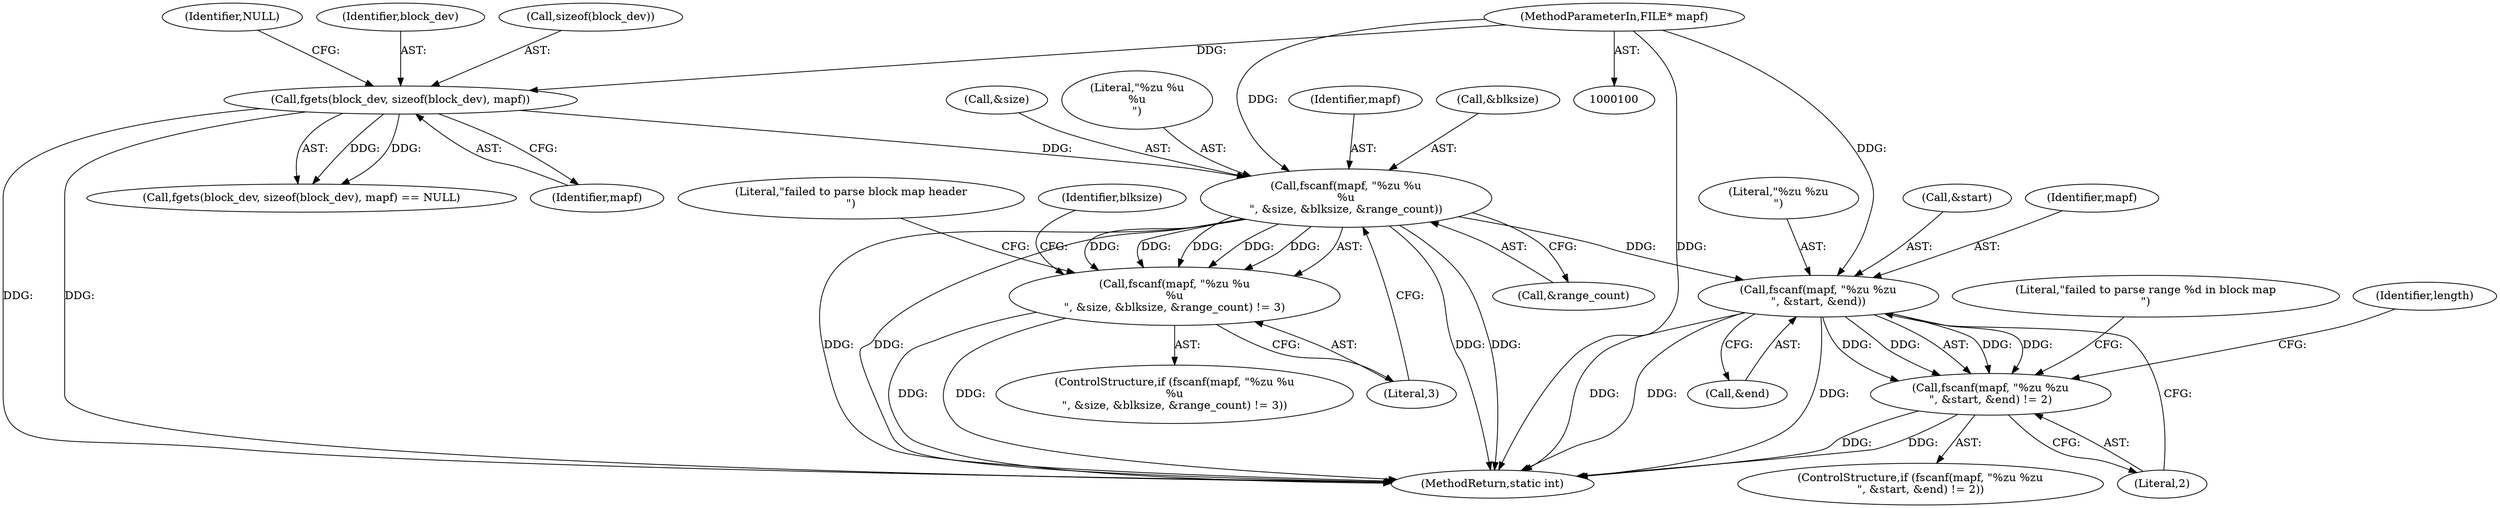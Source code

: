 digraph "0_Android_28a566f7731b4cb76d2a9ba16d997ac5aeb07dad@API" {
"1000150" [label="(Call,fscanf(mapf, \"%zu %u\n%u\n\", &size, &blksize, &range_count))"];
"1000112" [label="(Call,fgets(block_dev, sizeof(block_dev), mapf))"];
"1000101" [label="(MethodParameterIn,FILE* mapf)"];
"1000149" [label="(Call,fscanf(mapf, \"%zu %u\n%u\n\", &size, &blksize, &range_count) != 3)"];
"1000324" [label="(Call,fscanf(mapf, \"%zu %zu\n\", &start, &end))"];
"1000323" [label="(Call,fscanf(mapf, \"%zu %zu\n\", &start, &end) != 2)"];
"1000327" [label="(Call,&start)"];
"1000325" [label="(Identifier,mapf)"];
"1000326" [label="(Literal,\"%zu %zu\n\")"];
"1000475" [label="(MethodReturn,static int)"];
"1000151" [label="(Identifier,mapf)"];
"1000334" [label="(Literal,\"failed to parse range %d in block map\n\")"];
"1000331" [label="(Literal,2)"];
"1000157" [label="(Call,&range_count)"];
"1000155" [label="(Call,&blksize)"];
"1000111" [label="(Call,fgets(block_dev, sizeof(block_dev), mapf) == NULL)"];
"1000117" [label="(Identifier,NULL)"];
"1000323" [label="(Call,fscanf(mapf, \"%zu %zu\n\", &start, &end) != 2)"];
"1000113" [label="(Identifier,block_dev)"];
"1000101" [label="(MethodParameterIn,FILE* mapf)"];
"1000148" [label="(ControlStructure,if (fscanf(mapf, \"%zu %u\n%u\n\", &size, &blksize, &range_count) != 3))"];
"1000153" [label="(Call,&size)"];
"1000159" [label="(Literal,3)"];
"1000162" [label="(Literal,\"failed to parse block map header\n\")"];
"1000112" [label="(Call,fgets(block_dev, sizeof(block_dev), mapf))"];
"1000168" [label="(Identifier,blksize)"];
"1000322" [label="(ControlStructure,if (fscanf(mapf, \"%zu %zu\n\", &start, &end) != 2))"];
"1000149" [label="(Call,fscanf(mapf, \"%zu %u\n%u\n\", &size, &blksize, &range_count) != 3)"];
"1000116" [label="(Identifier,mapf)"];
"1000329" [label="(Call,&end)"];
"1000152" [label="(Literal,\"%zu %u\n%u\n\")"];
"1000114" [label="(Call,sizeof(block_dev))"];
"1000150" [label="(Call,fscanf(mapf, \"%zu %u\n%u\n\", &size, &blksize, &range_count))"];
"1000342" [label="(Identifier,length)"];
"1000324" [label="(Call,fscanf(mapf, \"%zu %zu\n\", &start, &end))"];
"1000150" -> "1000149"  [label="AST: "];
"1000150" -> "1000157"  [label="CFG: "];
"1000151" -> "1000150"  [label="AST: "];
"1000152" -> "1000150"  [label="AST: "];
"1000153" -> "1000150"  [label="AST: "];
"1000155" -> "1000150"  [label="AST: "];
"1000157" -> "1000150"  [label="AST: "];
"1000159" -> "1000150"  [label="CFG: "];
"1000150" -> "1000475"  [label="DDG: "];
"1000150" -> "1000475"  [label="DDG: "];
"1000150" -> "1000475"  [label="DDG: "];
"1000150" -> "1000475"  [label="DDG: "];
"1000150" -> "1000149"  [label="DDG: "];
"1000150" -> "1000149"  [label="DDG: "];
"1000150" -> "1000149"  [label="DDG: "];
"1000150" -> "1000149"  [label="DDG: "];
"1000150" -> "1000149"  [label="DDG: "];
"1000112" -> "1000150"  [label="DDG: "];
"1000101" -> "1000150"  [label="DDG: "];
"1000150" -> "1000324"  [label="DDG: "];
"1000112" -> "1000111"  [label="AST: "];
"1000112" -> "1000116"  [label="CFG: "];
"1000113" -> "1000112"  [label="AST: "];
"1000114" -> "1000112"  [label="AST: "];
"1000116" -> "1000112"  [label="AST: "];
"1000117" -> "1000112"  [label="CFG: "];
"1000112" -> "1000475"  [label="DDG: "];
"1000112" -> "1000475"  [label="DDG: "];
"1000112" -> "1000111"  [label="DDG: "];
"1000112" -> "1000111"  [label="DDG: "];
"1000101" -> "1000112"  [label="DDG: "];
"1000101" -> "1000100"  [label="AST: "];
"1000101" -> "1000475"  [label="DDG: "];
"1000101" -> "1000324"  [label="DDG: "];
"1000149" -> "1000148"  [label="AST: "];
"1000149" -> "1000159"  [label="CFG: "];
"1000159" -> "1000149"  [label="AST: "];
"1000162" -> "1000149"  [label="CFG: "];
"1000168" -> "1000149"  [label="CFG: "];
"1000149" -> "1000475"  [label="DDG: "];
"1000149" -> "1000475"  [label="DDG: "];
"1000324" -> "1000323"  [label="AST: "];
"1000324" -> "1000329"  [label="CFG: "];
"1000325" -> "1000324"  [label="AST: "];
"1000326" -> "1000324"  [label="AST: "];
"1000327" -> "1000324"  [label="AST: "];
"1000329" -> "1000324"  [label="AST: "];
"1000331" -> "1000324"  [label="CFG: "];
"1000324" -> "1000475"  [label="DDG: "];
"1000324" -> "1000475"  [label="DDG: "];
"1000324" -> "1000475"  [label="DDG: "];
"1000324" -> "1000323"  [label="DDG: "];
"1000324" -> "1000323"  [label="DDG: "];
"1000324" -> "1000323"  [label="DDG: "];
"1000324" -> "1000323"  [label="DDG: "];
"1000323" -> "1000322"  [label="AST: "];
"1000323" -> "1000331"  [label="CFG: "];
"1000331" -> "1000323"  [label="AST: "];
"1000334" -> "1000323"  [label="CFG: "];
"1000342" -> "1000323"  [label="CFG: "];
"1000323" -> "1000475"  [label="DDG: "];
"1000323" -> "1000475"  [label="DDG: "];
}
